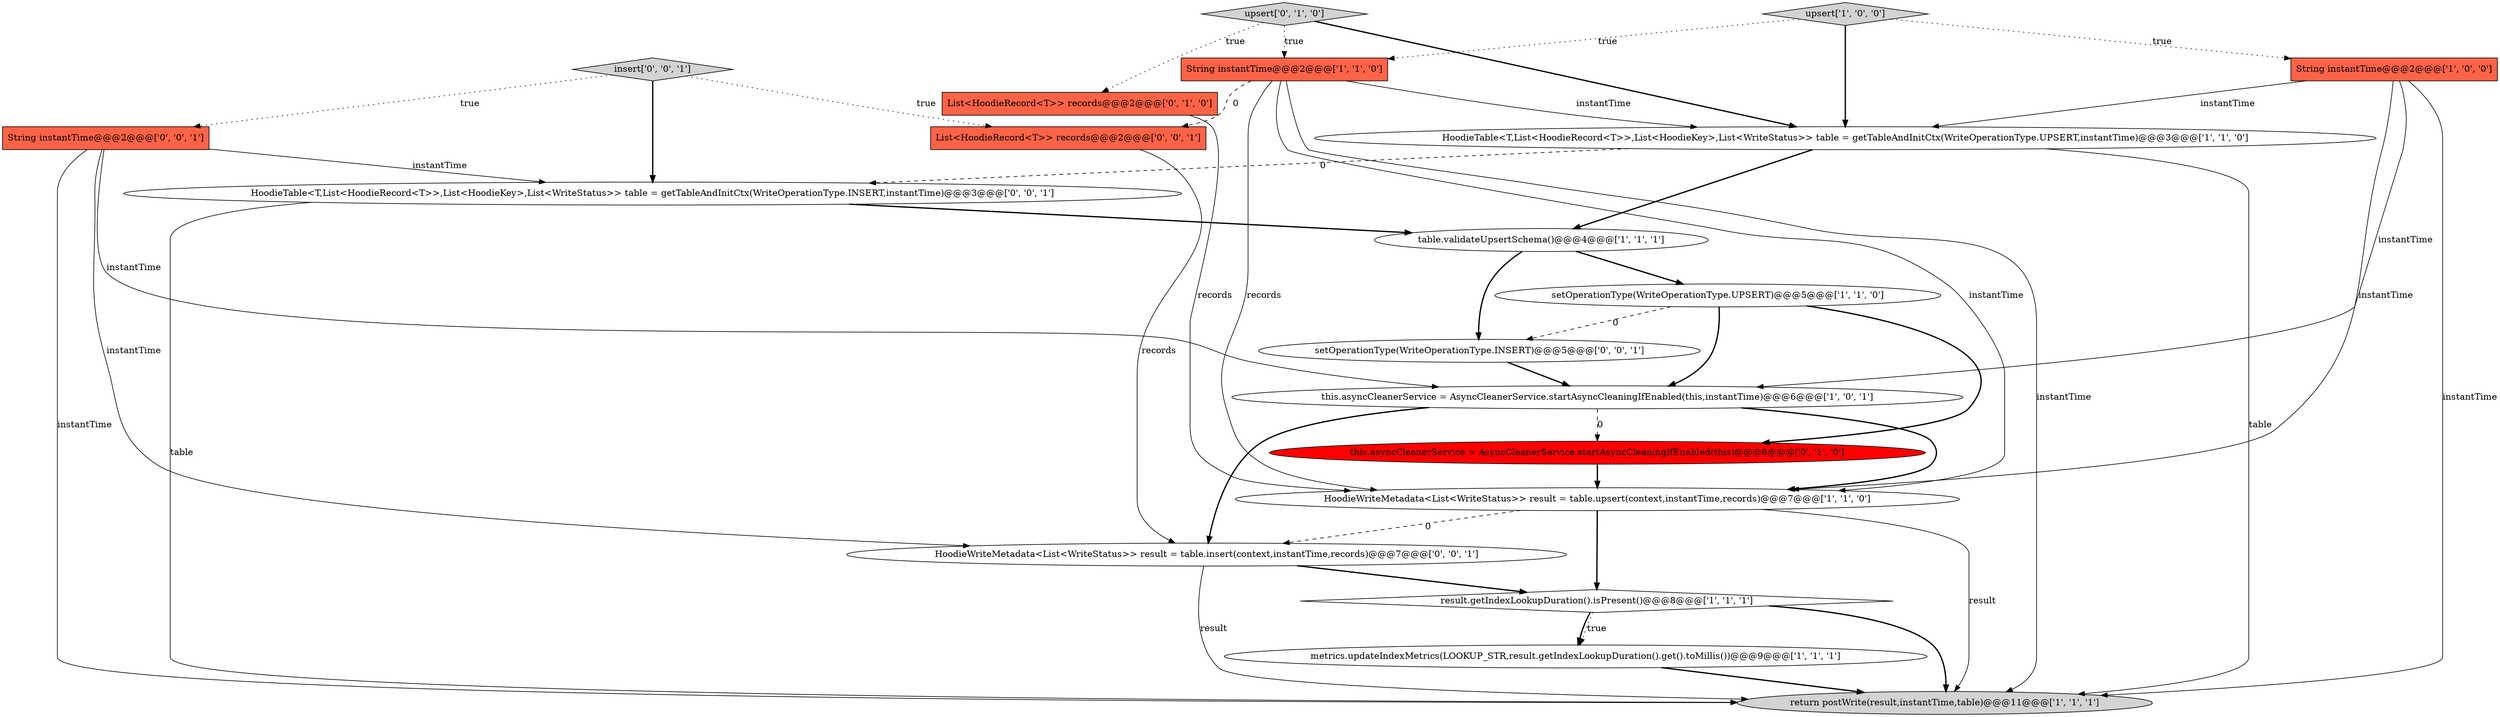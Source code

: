 digraph {
1 [style = filled, label = "metrics.updateIndexMetrics(LOOKUP_STR,result.getIndexLookupDuration().get().toMillis())@@@9@@@['1', '1', '1']", fillcolor = white, shape = ellipse image = "AAA0AAABBB1BBB"];
9 [style = filled, label = "String instantTime@@@2@@@['1', '1', '0']", fillcolor = tomato, shape = box image = "AAA0AAABBB1BBB"];
7 [style = filled, label = "this.asyncCleanerService = AsyncCleanerService.startAsyncCleaningIfEnabled(this,instantTime)@@@6@@@['1', '0', '1']", fillcolor = white, shape = ellipse image = "AAA0AAABBB1BBB"];
8 [style = filled, label = "HoodieWriteMetadata<List<WriteStatus>> result = table.upsert(context,instantTime,records)@@@7@@@['1', '1', '0']", fillcolor = white, shape = ellipse image = "AAA0AAABBB1BBB"];
12 [style = filled, label = "List<HoodieRecord<T>> records@@@2@@@['0', '1', '0']", fillcolor = tomato, shape = box image = "AAA0AAABBB2BBB"];
13 [style = filled, label = "this.asyncCleanerService = AsyncCleanerService.startAsyncCleaningIfEnabled(this)@@@6@@@['0', '1', '0']", fillcolor = red, shape = ellipse image = "AAA1AAABBB2BBB"];
4 [style = filled, label = "result.getIndexLookupDuration().isPresent()@@@8@@@['1', '1', '1']", fillcolor = white, shape = diamond image = "AAA0AAABBB1BBB"];
0 [style = filled, label = "table.validateUpsertSchema()@@@4@@@['1', '1', '1']", fillcolor = white, shape = ellipse image = "AAA0AAABBB1BBB"];
11 [style = filled, label = "upsert['0', '1', '0']", fillcolor = lightgray, shape = diamond image = "AAA0AAABBB2BBB"];
3 [style = filled, label = "return postWrite(result,instantTime,table)@@@11@@@['1', '1', '1']", fillcolor = lightgray, shape = ellipse image = "AAA0AAABBB1BBB"];
15 [style = filled, label = "String instantTime@@@2@@@['0', '0', '1']", fillcolor = tomato, shape = box image = "AAA0AAABBB3BBB"];
19 [style = filled, label = "HoodieWriteMetadata<List<WriteStatus>> result = table.insert(context,instantTime,records)@@@7@@@['0', '0', '1']", fillcolor = white, shape = ellipse image = "AAA0AAABBB3BBB"];
17 [style = filled, label = "setOperationType(WriteOperationType.INSERT)@@@5@@@['0', '0', '1']", fillcolor = white, shape = ellipse image = "AAA0AAABBB3BBB"];
14 [style = filled, label = "insert['0', '0', '1']", fillcolor = lightgray, shape = diamond image = "AAA0AAABBB3BBB"];
16 [style = filled, label = "HoodieTable<T,List<HoodieRecord<T>>,List<HoodieKey>,List<WriteStatus>> table = getTableAndInitCtx(WriteOperationType.INSERT,instantTime)@@@3@@@['0', '0', '1']", fillcolor = white, shape = ellipse image = "AAA0AAABBB3BBB"];
18 [style = filled, label = "List<HoodieRecord<T>> records@@@2@@@['0', '0', '1']", fillcolor = tomato, shape = box image = "AAA0AAABBB3BBB"];
2 [style = filled, label = "HoodieTable<T,List<HoodieRecord<T>>,List<HoodieKey>,List<WriteStatus>> table = getTableAndInitCtx(WriteOperationType.UPSERT,instantTime)@@@3@@@['1', '1', '0']", fillcolor = white, shape = ellipse image = "AAA0AAABBB1BBB"];
5 [style = filled, label = "String instantTime@@@2@@@['1', '0', '0']", fillcolor = tomato, shape = box image = "AAA0AAABBB1BBB"];
10 [style = filled, label = "upsert['1', '0', '0']", fillcolor = lightgray, shape = diamond image = "AAA0AAABBB1BBB"];
6 [style = filled, label = "setOperationType(WriteOperationType.UPSERT)@@@5@@@['1', '1', '0']", fillcolor = white, shape = ellipse image = "AAA0AAABBB1BBB"];
14->16 [style = bold, label=""];
8->19 [style = dashed, label="0"];
4->3 [style = bold, label=""];
16->0 [style = bold, label=""];
19->3 [style = solid, label="result"];
4->1 [style = dotted, label="true"];
0->6 [style = bold, label=""];
5->3 [style = solid, label="instantTime"];
0->17 [style = bold, label=""];
9->18 [style = dashed, label="0"];
15->7 [style = solid, label="instantTime"];
5->2 [style = solid, label="instantTime"];
11->12 [style = dotted, label="true"];
1->3 [style = bold, label=""];
9->2 [style = solid, label="instantTime"];
11->9 [style = dotted, label="true"];
5->7 [style = solid, label="instantTime"];
9->3 [style = solid, label="instantTime"];
6->17 [style = dashed, label="0"];
18->19 [style = solid, label="records"];
7->8 [style = bold, label=""];
10->9 [style = dotted, label="true"];
10->5 [style = dotted, label="true"];
11->2 [style = bold, label=""];
17->7 [style = bold, label=""];
5->8 [style = solid, label="instantTime"];
9->8 [style = solid, label="records"];
12->8 [style = solid, label="records"];
14->15 [style = dotted, label="true"];
2->0 [style = bold, label=""];
15->19 [style = solid, label="instantTime"];
2->16 [style = dashed, label="0"];
6->13 [style = bold, label=""];
2->3 [style = solid, label="table"];
7->13 [style = dashed, label="0"];
15->3 [style = solid, label="instantTime"];
10->2 [style = bold, label=""];
4->1 [style = bold, label=""];
19->4 [style = bold, label=""];
8->3 [style = solid, label="result"];
8->4 [style = bold, label=""];
13->8 [style = bold, label=""];
16->3 [style = solid, label="table"];
6->7 [style = bold, label=""];
7->19 [style = bold, label=""];
14->18 [style = dotted, label="true"];
9->8 [style = solid, label="instantTime"];
15->16 [style = solid, label="instantTime"];
}
